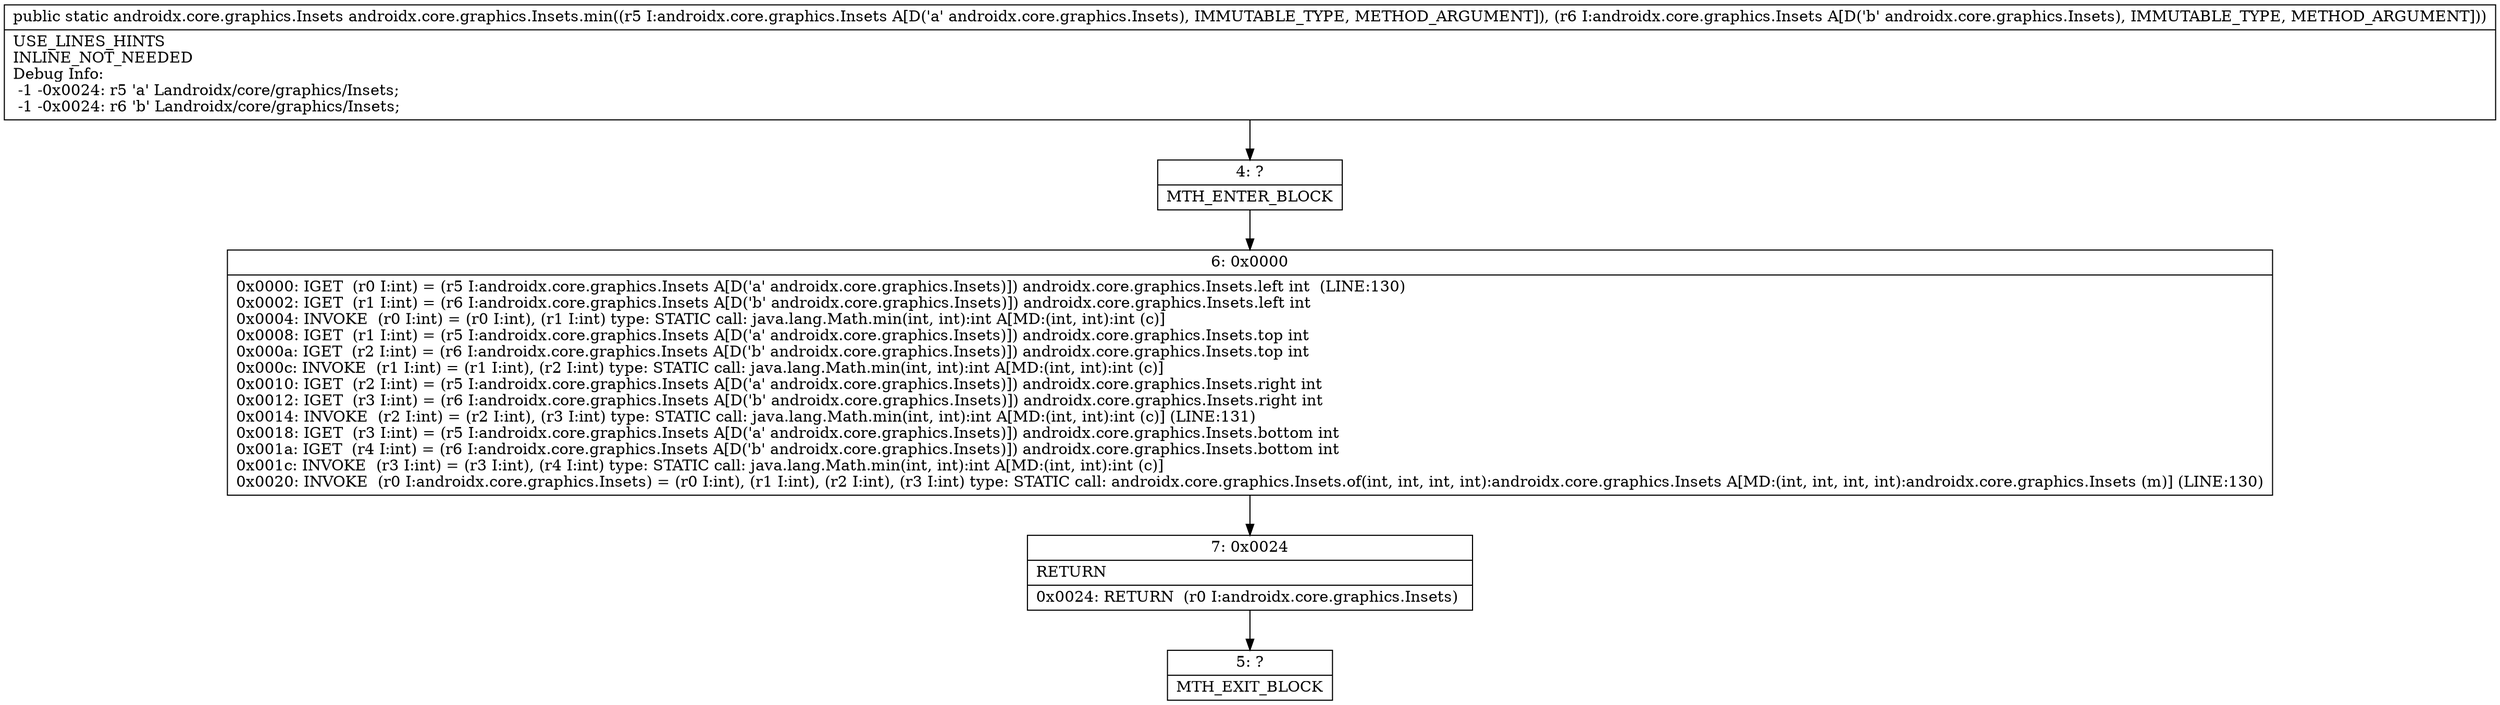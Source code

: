 digraph "CFG forandroidx.core.graphics.Insets.min(Landroidx\/core\/graphics\/Insets;Landroidx\/core\/graphics\/Insets;)Landroidx\/core\/graphics\/Insets;" {
Node_4 [shape=record,label="{4\:\ ?|MTH_ENTER_BLOCK\l}"];
Node_6 [shape=record,label="{6\:\ 0x0000|0x0000: IGET  (r0 I:int) = (r5 I:androidx.core.graphics.Insets A[D('a' androidx.core.graphics.Insets)]) androidx.core.graphics.Insets.left int  (LINE:130)\l0x0002: IGET  (r1 I:int) = (r6 I:androidx.core.graphics.Insets A[D('b' androidx.core.graphics.Insets)]) androidx.core.graphics.Insets.left int \l0x0004: INVOKE  (r0 I:int) = (r0 I:int), (r1 I:int) type: STATIC call: java.lang.Math.min(int, int):int A[MD:(int, int):int (c)]\l0x0008: IGET  (r1 I:int) = (r5 I:androidx.core.graphics.Insets A[D('a' androidx.core.graphics.Insets)]) androidx.core.graphics.Insets.top int \l0x000a: IGET  (r2 I:int) = (r6 I:androidx.core.graphics.Insets A[D('b' androidx.core.graphics.Insets)]) androidx.core.graphics.Insets.top int \l0x000c: INVOKE  (r1 I:int) = (r1 I:int), (r2 I:int) type: STATIC call: java.lang.Math.min(int, int):int A[MD:(int, int):int (c)]\l0x0010: IGET  (r2 I:int) = (r5 I:androidx.core.graphics.Insets A[D('a' androidx.core.graphics.Insets)]) androidx.core.graphics.Insets.right int \l0x0012: IGET  (r3 I:int) = (r6 I:androidx.core.graphics.Insets A[D('b' androidx.core.graphics.Insets)]) androidx.core.graphics.Insets.right int \l0x0014: INVOKE  (r2 I:int) = (r2 I:int), (r3 I:int) type: STATIC call: java.lang.Math.min(int, int):int A[MD:(int, int):int (c)] (LINE:131)\l0x0018: IGET  (r3 I:int) = (r5 I:androidx.core.graphics.Insets A[D('a' androidx.core.graphics.Insets)]) androidx.core.graphics.Insets.bottom int \l0x001a: IGET  (r4 I:int) = (r6 I:androidx.core.graphics.Insets A[D('b' androidx.core.graphics.Insets)]) androidx.core.graphics.Insets.bottom int \l0x001c: INVOKE  (r3 I:int) = (r3 I:int), (r4 I:int) type: STATIC call: java.lang.Math.min(int, int):int A[MD:(int, int):int (c)]\l0x0020: INVOKE  (r0 I:androidx.core.graphics.Insets) = (r0 I:int), (r1 I:int), (r2 I:int), (r3 I:int) type: STATIC call: androidx.core.graphics.Insets.of(int, int, int, int):androidx.core.graphics.Insets A[MD:(int, int, int, int):androidx.core.graphics.Insets (m)] (LINE:130)\l}"];
Node_7 [shape=record,label="{7\:\ 0x0024|RETURN\l|0x0024: RETURN  (r0 I:androidx.core.graphics.Insets) \l}"];
Node_5 [shape=record,label="{5\:\ ?|MTH_EXIT_BLOCK\l}"];
MethodNode[shape=record,label="{public static androidx.core.graphics.Insets androidx.core.graphics.Insets.min((r5 I:androidx.core.graphics.Insets A[D('a' androidx.core.graphics.Insets), IMMUTABLE_TYPE, METHOD_ARGUMENT]), (r6 I:androidx.core.graphics.Insets A[D('b' androidx.core.graphics.Insets), IMMUTABLE_TYPE, METHOD_ARGUMENT]))  | USE_LINES_HINTS\lINLINE_NOT_NEEDED\lDebug Info:\l  \-1 \-0x0024: r5 'a' Landroidx\/core\/graphics\/Insets;\l  \-1 \-0x0024: r6 'b' Landroidx\/core\/graphics\/Insets;\l}"];
MethodNode -> Node_4;Node_4 -> Node_6;
Node_6 -> Node_7;
Node_7 -> Node_5;
}

